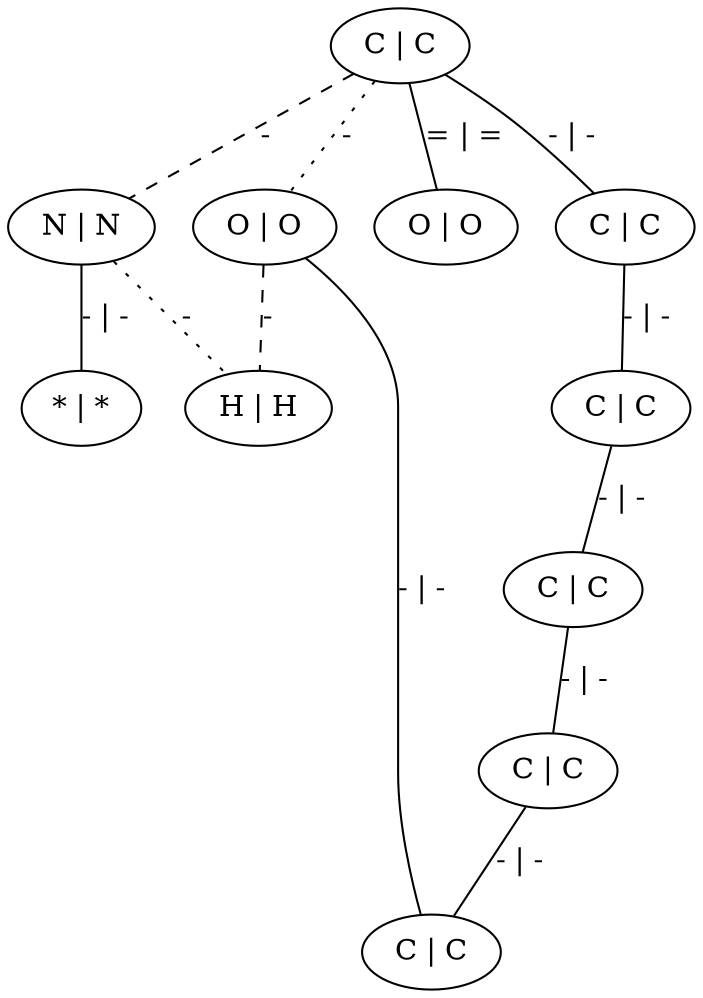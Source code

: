 graph G {
	0 [ label="C | C" ]
	1 [ label="N | N" ]
	2 [ label="* | *" ]
	3 [ label="O | O" ]
	4 [ label="H | H" ]
	5 [ label="O | O" ]
	6 [ label="C | C" ]
	7 [ label="C | C" ]
	8 [ label="C | C" ]
	9 [ label="C | C" ]
	10 [ label="C | C" ]
	0 -- 1 [ style=dashed label="-" ]
	0 -- 3 [ style=dotted label="-" ]
	0 -- 5 [ label="= | =" ]
	0 -- 6 [ label="- | -" ]
	1 -- 2 [ label="- | -" ]
	1 -- 4 [ style=dotted label="-" ]
	3 -- 4 [ style=dashed label="-" ]
	3 -- 10 [ label="- | -" ]
	6 -- 7 [ label="- | -" ]
	7 -- 8 [ label="- | -" ]
	8 -- 9 [ label="- | -" ]
	9 -- 10 [ label="- | -" ]
}

